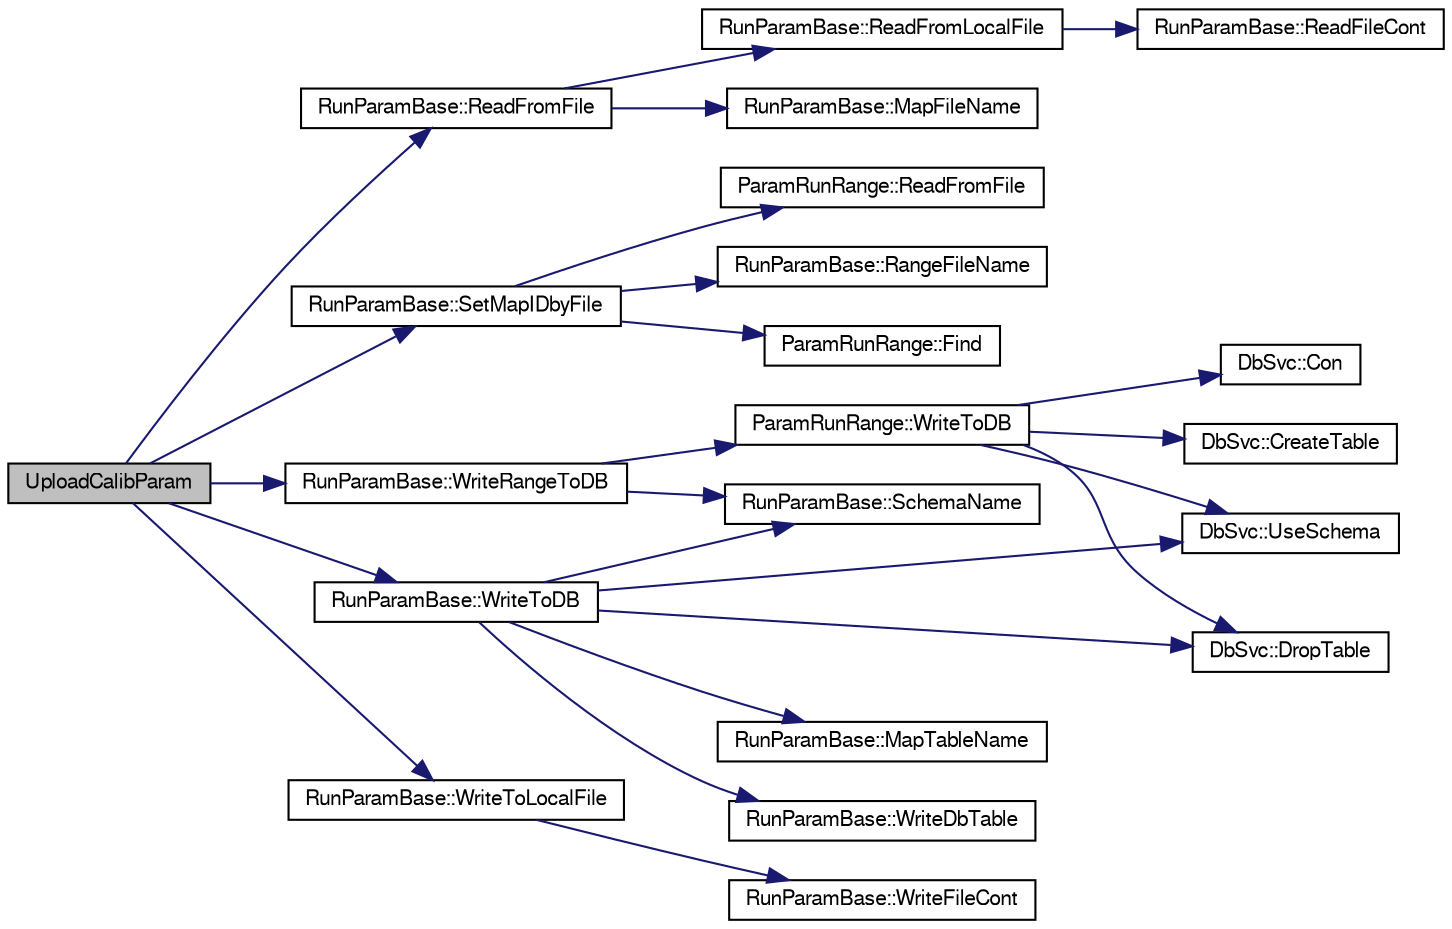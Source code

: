 digraph "UploadCalibParam"
{
  bgcolor="transparent";
  edge [fontname="FreeSans",fontsize="10",labelfontname="FreeSans",labelfontsize="10"];
  node [fontname="FreeSans",fontsize="10",shape=record];
  rankdir="LR";
  Node1 [label="UploadCalibParam",height=0.2,width=0.4,color="black", fillcolor="grey75", style="filled" fontcolor="black"];
  Node1 -> Node2 [color="midnightblue",fontsize="10",style="solid",fontname="FreeSans"];
  Node2 [label="RunParamBase::ReadFromFile",height=0.2,width=0.4,color="black",URL="$db/d8a/classRunParamBase.html#adcd4b77c2eba2dd9e72381ee2e0fc00b"];
  Node2 -> Node3 [color="midnightblue",fontsize="10",style="solid",fontname="FreeSans"];
  Node3 [label="RunParamBase::ReadFromLocalFile",height=0.2,width=0.4,color="black",URL="$db/d8a/classRunParamBase.html#abdcb6731900187a8150f04d645abfd5a"];
  Node3 -> Node4 [color="midnightblue",fontsize="10",style="solid",fontname="FreeSans"];
  Node4 [label="RunParamBase::ReadFileCont",height=0.2,width=0.4,color="black",URL="$db/d8a/classRunParamBase.html#af76d88efeb6a05658ddc92502ee07b70"];
  Node2 -> Node5 [color="midnightblue",fontsize="10",style="solid",fontname="FreeSans"];
  Node5 [label="RunParamBase::MapFileName",height=0.2,width=0.4,color="black",URL="$db/d8a/classRunParamBase.html#a5427618c29c9b3aa7e5517bfade82893"];
  Node1 -> Node6 [color="midnightblue",fontsize="10",style="solid",fontname="FreeSans"];
  Node6 [label="RunParamBase::SetMapIDbyFile",height=0.2,width=0.4,color="black",URL="$db/d8a/classRunParamBase.html#a8c61f49cd84ecbf5da6886acc0e4e462"];
  Node6 -> Node7 [color="midnightblue",fontsize="10",style="solid",fontname="FreeSans"];
  Node7 [label="ParamRunRange::ReadFromFile",height=0.2,width=0.4,color="black",URL="$d0/d0d/classParamRunRange.html#ad1ac4214102487dfd65cb07c7293d082"];
  Node6 -> Node8 [color="midnightblue",fontsize="10",style="solid",fontname="FreeSans"];
  Node8 [label="RunParamBase::RangeFileName",height=0.2,width=0.4,color="black",URL="$db/d8a/classRunParamBase.html#aebc390d29c3083e39a226cce4293ac63"];
  Node6 -> Node9 [color="midnightblue",fontsize="10",style="solid",fontname="FreeSans"];
  Node9 [label="ParamRunRange::Find",height=0.2,width=0.4,color="black",URL="$d0/d0d/classParamRunRange.html#a6a2dad9dc6c5fe19ef4e07109f2de6c6"];
  Node1 -> Node10 [color="midnightblue",fontsize="10",style="solid",fontname="FreeSans"];
  Node10 [label="RunParamBase::WriteRangeToDB",height=0.2,width=0.4,color="black",URL="$db/d8a/classRunParamBase.html#a15b5bce0a44515a4d6e55698a1f5f2b0"];
  Node10 -> Node11 [color="midnightblue",fontsize="10",style="solid",fontname="FreeSans"];
  Node11 [label="ParamRunRange::WriteToDB",height=0.2,width=0.4,color="black",URL="$d0/d0d/classParamRunRange.html#a4a8a8a199cec5e1fe2f4d1c2835b47b5"];
  Node11 -> Node12 [color="midnightblue",fontsize="10",style="solid",fontname="FreeSans"];
  Node12 [label="DbSvc::UseSchema",height=0.2,width=0.4,color="black",URL="$d2/da4/classDbSvc.html#a7e4cc05e20e0a21eef9c185c34c51044"];
  Node11 -> Node13 [color="midnightblue",fontsize="10",style="solid",fontname="FreeSans"];
  Node13 [label="DbSvc::DropTable",height=0.2,width=0.4,color="black",URL="$d2/da4/classDbSvc.html#a7a6da517bc72f88c593f1102378dfdba"];
  Node11 -> Node14 [color="midnightblue",fontsize="10",style="solid",fontname="FreeSans"];
  Node14 [label="DbSvc::CreateTable",height=0.2,width=0.4,color="black",URL="$d2/da4/classDbSvc.html#abc037dbd5084422aacdfa76bd0e8d2b7"];
  Node11 -> Node15 [color="midnightblue",fontsize="10",style="solid",fontname="FreeSans"];
  Node15 [label="DbSvc::Con",height=0.2,width=0.4,color="black",URL="$d2/da4/classDbSvc.html#af342c238c151003ac35ca3e96f60d02e"];
  Node10 -> Node16 [color="midnightblue",fontsize="10",style="solid",fontname="FreeSans"];
  Node16 [label="RunParamBase::SchemaName",height=0.2,width=0.4,color="black",URL="$db/d8a/classRunParamBase.html#aa5d08eb3156c795dd3d09085a90d8629"];
  Node1 -> Node17 [color="midnightblue",fontsize="10",style="solid",fontname="FreeSans"];
  Node17 [label="RunParamBase::WriteToDB",height=0.2,width=0.4,color="black",URL="$db/d8a/classRunParamBase.html#a0e3b99356e38f4e79d30cbb3a30f44ff"];
  Node17 -> Node16 [color="midnightblue",fontsize="10",style="solid",fontname="FreeSans"];
  Node17 -> Node18 [color="midnightblue",fontsize="10",style="solid",fontname="FreeSans"];
  Node18 [label="RunParamBase::MapTableName",height=0.2,width=0.4,color="black",URL="$db/d8a/classRunParamBase.html#ad9f709752d29d2a439deafc2663e78e4"];
  Node17 -> Node12 [color="midnightblue",fontsize="10",style="solid",fontname="FreeSans"];
  Node17 -> Node13 [color="midnightblue",fontsize="10",style="solid",fontname="FreeSans"];
  Node17 -> Node19 [color="midnightblue",fontsize="10",style="solid",fontname="FreeSans"];
  Node19 [label="RunParamBase::WriteDbTable",height=0.2,width=0.4,color="black",URL="$db/d8a/classRunParamBase.html#a20985db21b951b76937f0facf94772d4"];
  Node1 -> Node20 [color="midnightblue",fontsize="10",style="solid",fontname="FreeSans"];
  Node20 [label="RunParamBase::WriteToLocalFile",height=0.2,width=0.4,color="black",URL="$db/d8a/classRunParamBase.html#a9cbea36e938b05b0e9ce5def455c4e61"];
  Node20 -> Node21 [color="midnightblue",fontsize="10",style="solid",fontname="FreeSans"];
  Node21 [label="RunParamBase::WriteFileCont",height=0.2,width=0.4,color="black",URL="$db/d8a/classRunParamBase.html#a921ebfaf539f19929c64bf5d939df619"];
}
